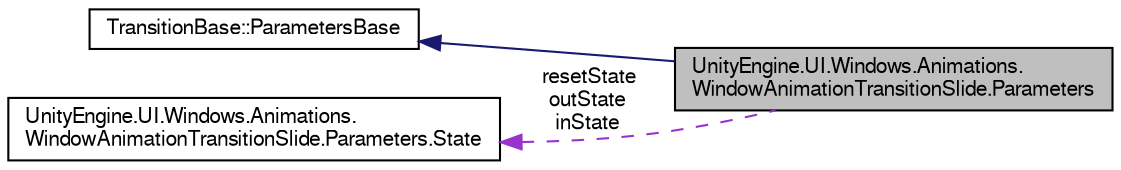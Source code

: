 digraph "UnityEngine.UI.Windows.Animations.WindowAnimationTransitionSlide.Parameters"
{
  edge [fontname="FreeSans",fontsize="10",labelfontname="FreeSans",labelfontsize="10"];
  node [fontname="FreeSans",fontsize="10",shape=record];
  rankdir="LR";
  Node1 [label="UnityEngine.UI.Windows.Animations.\lWindowAnimationTransitionSlide.Parameters",height=0.2,width=0.4,color="black", fillcolor="grey75", style="filled", fontcolor="black"];
  Node2 -> Node1 [dir="back",color="midnightblue",fontsize="10",style="solid",fontname="FreeSans"];
  Node2 [label="TransitionBase::ParametersBase",height=0.2,width=0.4,color="black", fillcolor="white", style="filled",URL="$class_unity_engine_1_1_u_i_1_1_windows_1_1_animations_1_1_transition_base_1_1_parameters_base.html"];
  Node3 -> Node1 [dir="back",color="darkorchid3",fontsize="10",style="dashed",label=" resetState\noutState\ninState" ,fontname="FreeSans"];
  Node3 [label="UnityEngine.UI.Windows.Animations.\lWindowAnimationTransitionSlide.Parameters.State",height=0.2,width=0.4,color="black", fillcolor="white", style="filled",URL="$class_unity_engine_1_1_u_i_1_1_windows_1_1_animations_1_1_window_animation_transition_slide_1_1_parameters_1_1_state.html"];
}
